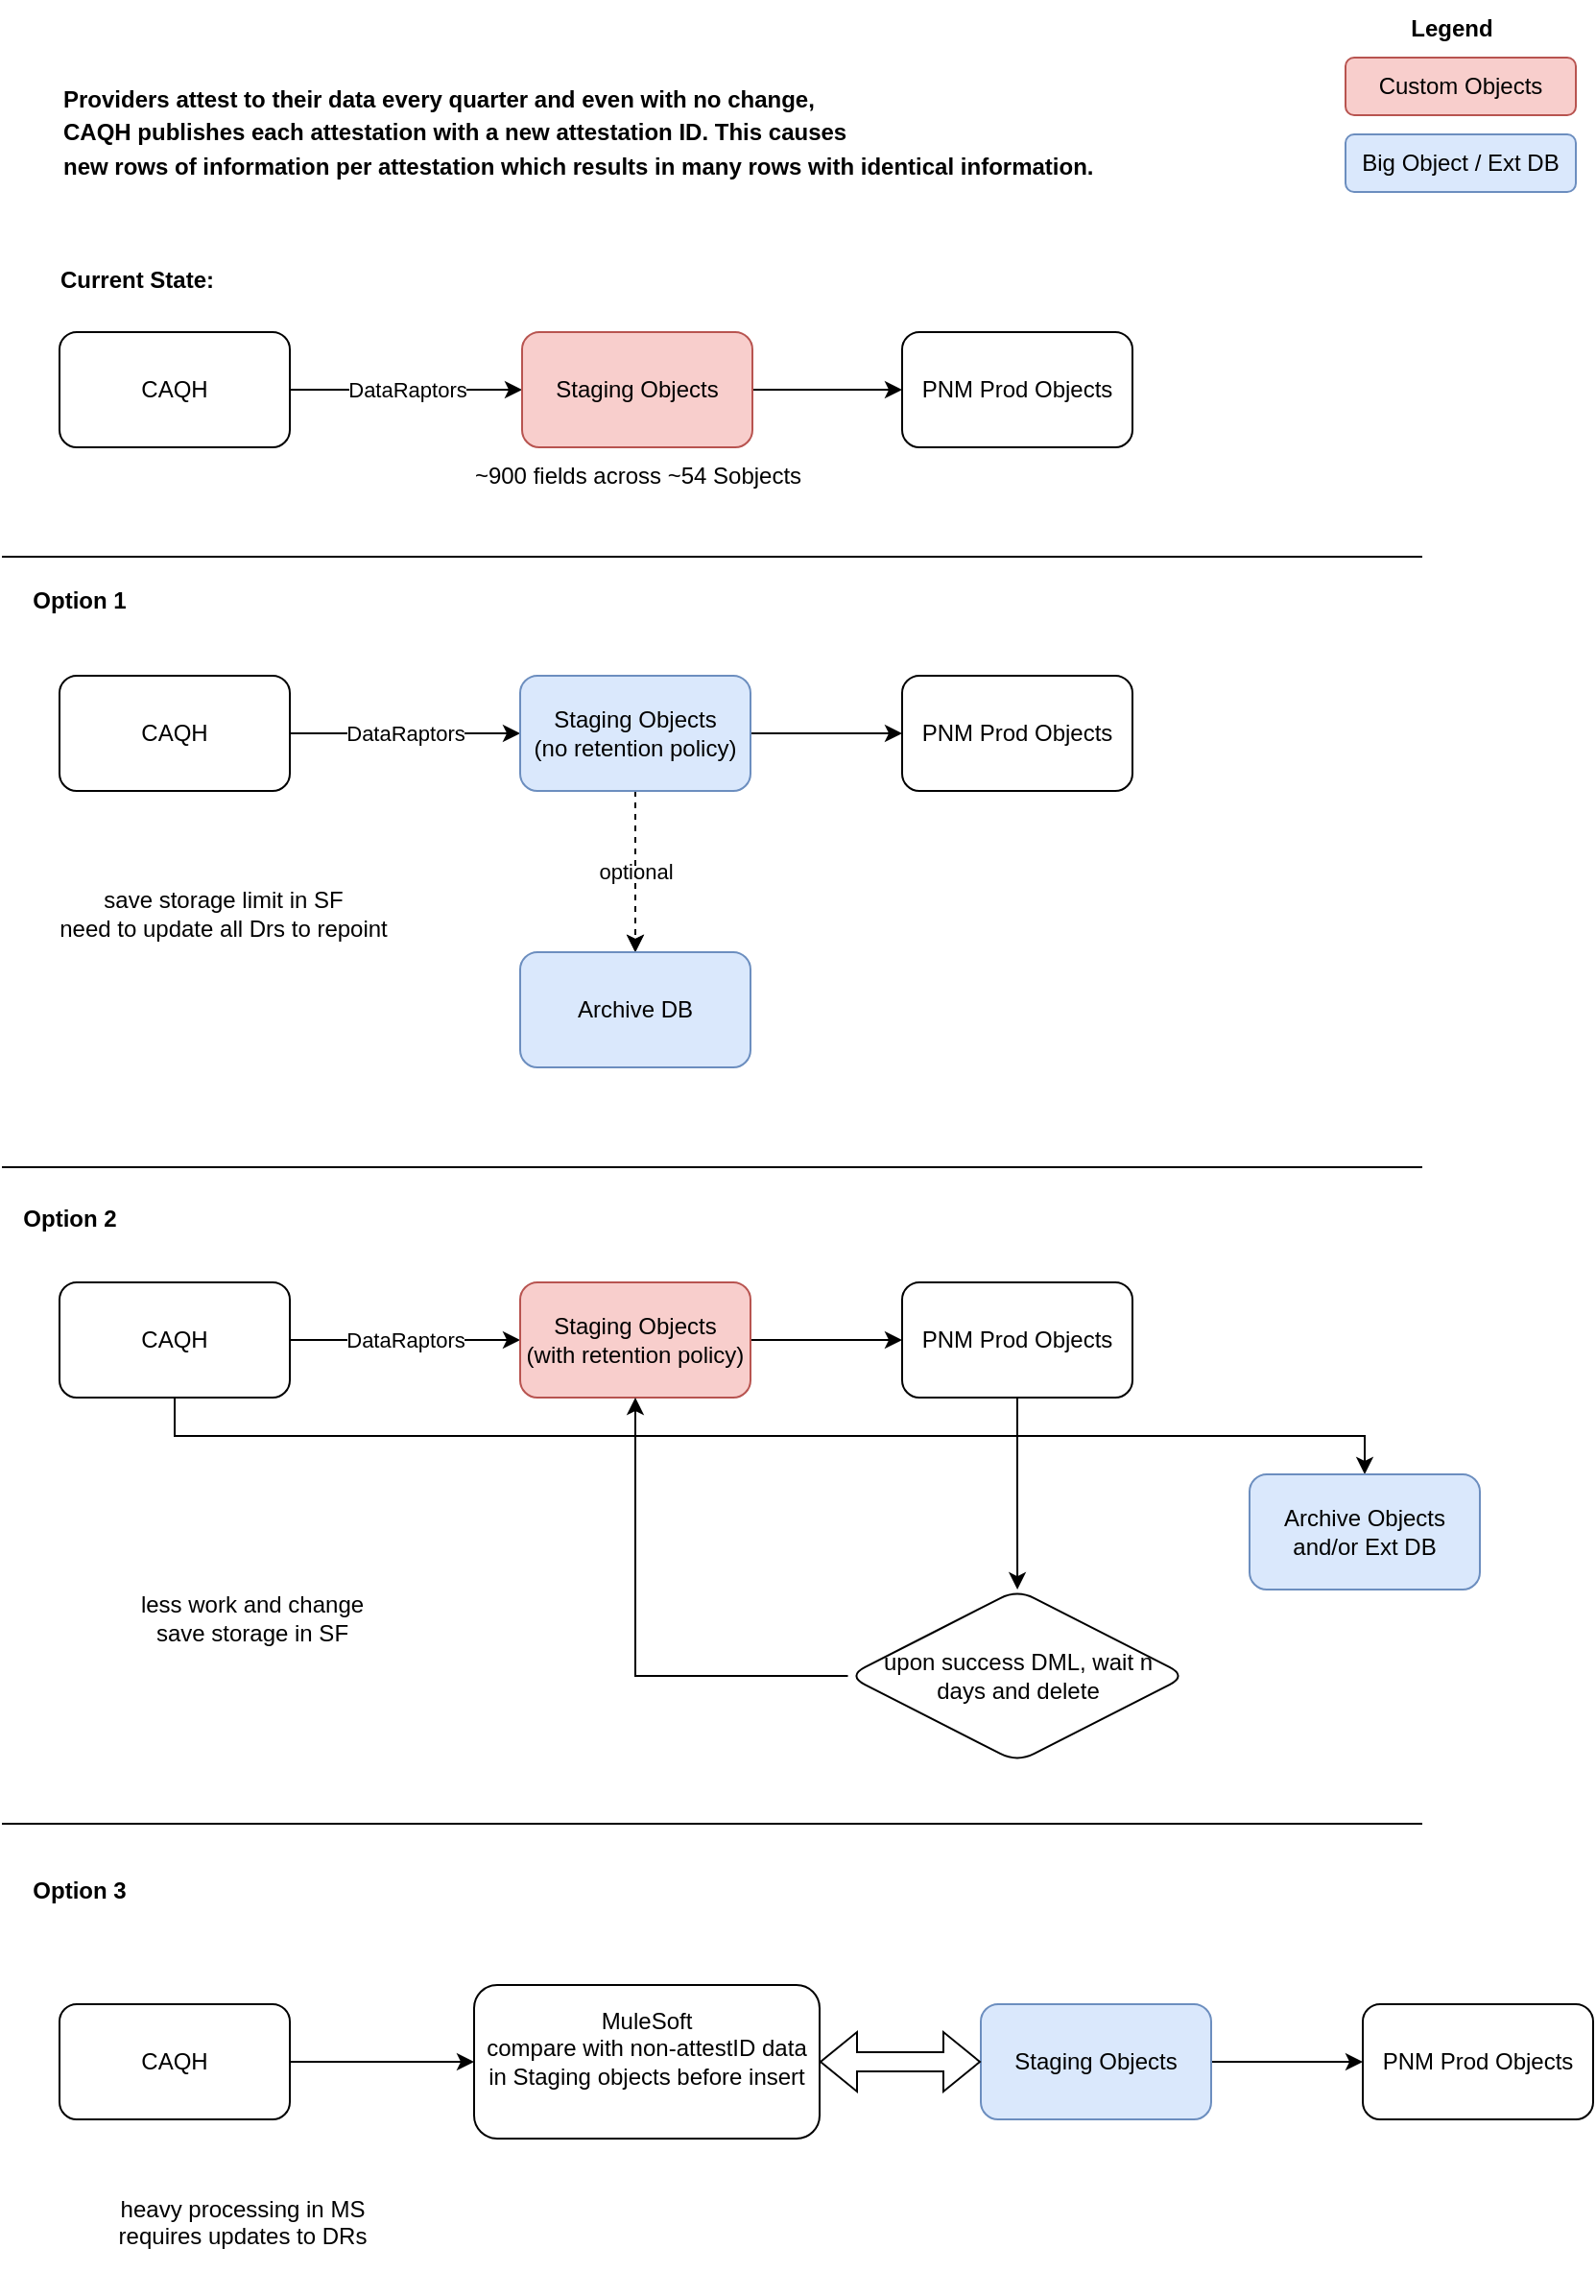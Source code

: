 <mxfile version="24.7.2" type="github">
  <diagram name="Page-1" id="LS8qlfN2t4GBDAO74IhN">
    <mxGraphModel dx="1434" dy="866" grid="1" gridSize="10" guides="1" tooltips="1" connect="1" arrows="1" fold="1" page="1" pageScale="1" pageWidth="850" pageHeight="1100" math="0" shadow="0">
      <root>
        <mxCell id="0" />
        <mxCell id="1" parent="0" />
        <mxCell id="9D3kddcFtgOKqC1xsIAe-3" value="DataRaptors" style="edgeStyle=orthogonalEdgeStyle;rounded=0;orthogonalLoop=1;jettySize=auto;html=1;" parent="1" source="9D3kddcFtgOKqC1xsIAe-1" target="9D3kddcFtgOKqC1xsIAe-2" edge="1">
          <mxGeometry relative="1" as="geometry" />
        </mxCell>
        <mxCell id="9D3kddcFtgOKqC1xsIAe-1" value="CAQH" style="rounded=1;whiteSpace=wrap;html=1;" parent="1" vertex="1">
          <mxGeometry x="40" y="173" width="120" height="60" as="geometry" />
        </mxCell>
        <mxCell id="9D3kddcFtgOKqC1xsIAe-29" style="edgeStyle=orthogonalEdgeStyle;rounded=0;orthogonalLoop=1;jettySize=auto;html=1;exitX=1;exitY=0.5;exitDx=0;exitDy=0;entryX=0;entryY=0.5;entryDx=0;entryDy=0;" parent="1" source="9D3kddcFtgOKqC1xsIAe-2" target="9D3kddcFtgOKqC1xsIAe-4" edge="1">
          <mxGeometry relative="1" as="geometry" />
        </mxCell>
        <mxCell id="9D3kddcFtgOKqC1xsIAe-2" value="Staging Objects" style="whiteSpace=wrap;html=1;rounded=1;fillColor=#f8cecc;strokeColor=#b85450;" parent="1" vertex="1">
          <mxGeometry x="281" y="173" width="120" height="60" as="geometry" />
        </mxCell>
        <mxCell id="9D3kddcFtgOKqC1xsIAe-4" value="PNM Prod Objects" style="whiteSpace=wrap;html=1;rounded=1;" parent="1" vertex="1">
          <mxGeometry x="479" y="173" width="120" height="60" as="geometry" />
        </mxCell>
        <mxCell id="9D3kddcFtgOKqC1xsIAe-8" value="" style="endArrow=none;html=1;rounded=0;" parent="1" edge="1">
          <mxGeometry width="50" height="50" relative="1" as="geometry">
            <mxPoint x="10" y="290" as="sourcePoint" />
            <mxPoint x="750" y="290" as="targetPoint" />
          </mxGeometry>
        </mxCell>
        <mxCell id="9D3kddcFtgOKqC1xsIAe-11" value="DataRaptors" style="edgeStyle=orthogonalEdgeStyle;rounded=0;orthogonalLoop=1;jettySize=auto;html=1;" parent="1" source="9D3kddcFtgOKqC1xsIAe-12" target="9D3kddcFtgOKqC1xsIAe-14" edge="1">
          <mxGeometry relative="1" as="geometry">
            <mxPoint as="offset" />
          </mxGeometry>
        </mxCell>
        <mxCell id="9D3kddcFtgOKqC1xsIAe-12" value="CAQH" style="rounded=1;whiteSpace=wrap;html=1;" parent="1" vertex="1">
          <mxGeometry x="40" y="352" width="120" height="60" as="geometry" />
        </mxCell>
        <mxCell id="9D3kddcFtgOKqC1xsIAe-13" value="" style="edgeStyle=orthogonalEdgeStyle;rounded=0;orthogonalLoop=1;jettySize=auto;html=1;" parent="1" source="9D3kddcFtgOKqC1xsIAe-14" target="9D3kddcFtgOKqC1xsIAe-15" edge="1">
          <mxGeometry relative="1" as="geometry" />
        </mxCell>
        <mxCell id="5-2Y4VL_QeHb5pzCCtch-17" value="optional" style="edgeStyle=orthogonalEdgeStyle;rounded=0;orthogonalLoop=1;jettySize=auto;html=1;entryX=0.5;entryY=0;entryDx=0;entryDy=0;dashed=1;" edge="1" parent="1" source="9D3kddcFtgOKqC1xsIAe-14" target="5-2Y4VL_QeHb5pzCCtch-11">
          <mxGeometry relative="1" as="geometry" />
        </mxCell>
        <mxCell id="5-2Y4VL_QeHb5pzCCtch-12" value="" style="edgeStyle=orthogonalEdgeStyle;rounded=0;orthogonalLoop=1;jettySize=auto;html=1;dashed=1;" edge="1" parent="1" source="9D3kddcFtgOKqC1xsIAe-14" target="5-2Y4VL_QeHb5pzCCtch-11">
          <mxGeometry relative="1" as="geometry" />
        </mxCell>
        <mxCell id="9D3kddcFtgOKqC1xsIAe-14" value="Staging Objects&lt;div&gt;(no retention policy)&lt;/div&gt;" style="whiteSpace=wrap;html=1;rounded=1;fillColor=#dae8fc;strokeColor=#6c8ebf;" parent="1" vertex="1">
          <mxGeometry x="280" y="352" width="120" height="60" as="geometry" />
        </mxCell>
        <mxCell id="9D3kddcFtgOKqC1xsIAe-15" value="PNM Prod Objects" style="whiteSpace=wrap;html=1;rounded=1;" parent="1" vertex="1">
          <mxGeometry x="479" y="352" width="120" height="60" as="geometry" />
        </mxCell>
        <mxCell id="9D3kddcFtgOKqC1xsIAe-16" value="Custom Objects" style="rounded=1;whiteSpace=wrap;html=1;fillColor=#f8cecc;strokeColor=#b85450;" parent="1" vertex="1">
          <mxGeometry x="710" y="30" width="120" height="30" as="geometry" />
        </mxCell>
        <mxCell id="9D3kddcFtgOKqC1xsIAe-17" value="Big Object / Ext DB" style="rounded=1;whiteSpace=wrap;html=1;fillColor=#dae8fc;strokeColor=#6c8ebf;" parent="1" vertex="1">
          <mxGeometry x="710" y="70" width="120" height="30" as="geometry" />
        </mxCell>
        <mxCell id="9D3kddcFtgOKqC1xsIAe-18" value="" style="endArrow=none;html=1;rounded=0;" parent="1" edge="1">
          <mxGeometry width="50" height="50" relative="1" as="geometry">
            <mxPoint x="10" y="608" as="sourcePoint" />
            <mxPoint x="750" y="608" as="targetPoint" />
          </mxGeometry>
        </mxCell>
        <mxCell id="9D3kddcFtgOKqC1xsIAe-19" value="DataRaptors" style="edgeStyle=orthogonalEdgeStyle;rounded=0;orthogonalLoop=1;jettySize=auto;html=1;" parent="1" source="9D3kddcFtgOKqC1xsIAe-20" target="9D3kddcFtgOKqC1xsIAe-22" edge="1">
          <mxGeometry relative="1" as="geometry">
            <mxPoint as="offset" />
          </mxGeometry>
        </mxCell>
        <mxCell id="5-2Y4VL_QeHb5pzCCtch-19" style="edgeStyle=orthogonalEdgeStyle;rounded=0;orthogonalLoop=1;jettySize=auto;html=1;exitX=0.5;exitY=1;exitDx=0;exitDy=0;" edge="1" parent="1" source="9D3kddcFtgOKqC1xsIAe-20" target="9D3kddcFtgOKqC1xsIAe-26">
          <mxGeometry relative="1" as="geometry" />
        </mxCell>
        <mxCell id="9D3kddcFtgOKqC1xsIAe-20" value="CAQH" style="rounded=1;whiteSpace=wrap;html=1;" parent="1" vertex="1">
          <mxGeometry x="40" y="668" width="120" height="60" as="geometry" />
        </mxCell>
        <mxCell id="9D3kddcFtgOKqC1xsIAe-21" value="" style="edgeStyle=orthogonalEdgeStyle;rounded=0;orthogonalLoop=1;jettySize=auto;html=1;" parent="1" source="9D3kddcFtgOKqC1xsIAe-22" target="9D3kddcFtgOKqC1xsIAe-23" edge="1">
          <mxGeometry relative="1" as="geometry" />
        </mxCell>
        <mxCell id="9D3kddcFtgOKqC1xsIAe-22" value="Staging Objects&lt;div&gt;(with retention policy)&lt;/div&gt;" style="whiteSpace=wrap;html=1;rounded=1;fillColor=#f8cecc;strokeColor=#b85450;" parent="1" vertex="1">
          <mxGeometry x="280" y="668" width="120" height="60" as="geometry" />
        </mxCell>
        <mxCell id="9D3kddcFtgOKqC1xsIAe-25" value="" style="edgeStyle=orthogonalEdgeStyle;rounded=0;orthogonalLoop=1;jettySize=auto;html=1;exitX=0.5;exitY=1;exitDx=0;exitDy=0;" parent="1" source="9D3kddcFtgOKqC1xsIAe-23" target="9D3kddcFtgOKqC1xsIAe-24" edge="1">
          <mxGeometry relative="1" as="geometry" />
        </mxCell>
        <mxCell id="9D3kddcFtgOKqC1xsIAe-23" value="PNM Prod Objects" style="whiteSpace=wrap;html=1;rounded=1;" parent="1" vertex="1">
          <mxGeometry x="479" y="668" width="120" height="60" as="geometry" />
        </mxCell>
        <mxCell id="9D3kddcFtgOKqC1xsIAe-28" style="edgeStyle=orthogonalEdgeStyle;rounded=0;orthogonalLoop=1;jettySize=auto;html=1;entryX=0.5;entryY=1;entryDx=0;entryDy=0;" parent="1" source="9D3kddcFtgOKqC1xsIAe-24" target="9D3kddcFtgOKqC1xsIAe-22" edge="1">
          <mxGeometry relative="1" as="geometry" />
        </mxCell>
        <mxCell id="9D3kddcFtgOKqC1xsIAe-24" value="upon success DML, wait n days&amp;nbsp;&lt;span style=&quot;background-color: initial;&quot;&gt;and delete&lt;/span&gt;" style="rhombus;whiteSpace=wrap;html=1;rounded=1;" parent="1" vertex="1">
          <mxGeometry x="450.75" y="828" width="176.5" height="90" as="geometry" />
        </mxCell>
        <mxCell id="9D3kddcFtgOKqC1xsIAe-26" value="Archive Objects and/or Ext DB" style="whiteSpace=wrap;html=1;rounded=1;fillColor=#dae8fc;strokeColor=#6c8ebf;" parent="1" vertex="1">
          <mxGeometry x="660" y="768" width="120" height="60" as="geometry" />
        </mxCell>
        <mxCell id="9D3kddcFtgOKqC1xsIAe-30" value="Current State:" style="text;html=1;align=center;verticalAlign=middle;resizable=0;points=[];autosize=1;strokeColor=none;fillColor=none;fontStyle=1" parent="1" vertex="1">
          <mxGeometry x="30" y="131" width="100" height="30" as="geometry" />
        </mxCell>
        <mxCell id="9D3kddcFtgOKqC1xsIAe-33" value="~900 fields across ~54 Sobjects" style="text;html=1;align=center;verticalAlign=middle;resizable=0;points=[];autosize=1;strokeColor=none;fillColor=none;" parent="1" vertex="1">
          <mxGeometry x="246" y="233" width="190" height="30" as="geometry" />
        </mxCell>
        <mxCell id="5-2Y4VL_QeHb5pzCCtch-8" style="edgeStyle=orthogonalEdgeStyle;rounded=0;orthogonalLoop=1;jettySize=auto;html=1;" edge="1" parent="1" source="5-2Y4VL_QeHb5pzCCtch-3" target="5-2Y4VL_QeHb5pzCCtch-7">
          <mxGeometry relative="1" as="geometry" />
        </mxCell>
        <mxCell id="5-2Y4VL_QeHb5pzCCtch-3" value="CAQH" style="rounded=1;whiteSpace=wrap;html=1;" vertex="1" parent="1">
          <mxGeometry x="40" y="1044" width="120" height="60" as="geometry" />
        </mxCell>
        <mxCell id="5-2Y4VL_QeHb5pzCCtch-4" value="" style="edgeStyle=orthogonalEdgeStyle;rounded=0;orthogonalLoop=1;jettySize=auto;html=1;" edge="1" parent="1" source="5-2Y4VL_QeHb5pzCCtch-5" target="5-2Y4VL_QeHb5pzCCtch-6">
          <mxGeometry relative="1" as="geometry" />
        </mxCell>
        <mxCell id="5-2Y4VL_QeHb5pzCCtch-5" value="Staging Objects" style="whiteSpace=wrap;html=1;rounded=1;fillColor=#dae8fc;strokeColor=#6c8ebf;" vertex="1" parent="1">
          <mxGeometry x="520" y="1044" width="120" height="60" as="geometry" />
        </mxCell>
        <mxCell id="5-2Y4VL_QeHb5pzCCtch-6" value="PNM Prod Objects" style="whiteSpace=wrap;html=1;rounded=1;" vertex="1" parent="1">
          <mxGeometry x="719" y="1044" width="120" height="60" as="geometry" />
        </mxCell>
        <mxCell id="5-2Y4VL_QeHb5pzCCtch-7" value="MuleSoft&lt;div&gt;compare with non-attestID data in Staging objects before insert&lt;/div&gt;&lt;div&gt;&lt;br&gt;&lt;/div&gt;" style="rounded=1;whiteSpace=wrap;html=1;" vertex="1" parent="1">
          <mxGeometry x="256" y="1034" width="180" height="80" as="geometry" />
        </mxCell>
        <mxCell id="5-2Y4VL_QeHb5pzCCtch-10" value="" style="shape=flexArrow;endArrow=classic;startArrow=classic;html=1;rounded=0;exitX=1;exitY=0.5;exitDx=0;exitDy=0;" edge="1" parent="1" source="5-2Y4VL_QeHb5pzCCtch-7" target="5-2Y4VL_QeHb5pzCCtch-5">
          <mxGeometry width="100" height="100" relative="1" as="geometry">
            <mxPoint x="370" y="1164" as="sourcePoint" />
            <mxPoint x="470" y="1064" as="targetPoint" />
          </mxGeometry>
        </mxCell>
        <mxCell id="5-2Y4VL_QeHb5pzCCtch-11" value="Archive DB" style="whiteSpace=wrap;html=1;fillColor=#dae8fc;strokeColor=#6c8ebf;rounded=1;" vertex="1" parent="1">
          <mxGeometry x="280" y="496" width="120" height="60" as="geometry" />
        </mxCell>
        <mxCell id="5-2Y4VL_QeHb5pzCCtch-13" value="Providers attest to their data every quarter and even with no change,&lt;div style=&quot;line-height: 150%;&quot;&gt;&lt;span style=&quot;background-color: initial;&quot;&gt;CAQH publishes each attestation with a new attestation ID. This causes&lt;/span&gt;&lt;/div&gt;&lt;div style=&quot;line-height: 150%;&quot;&gt;&lt;span style=&quot;background-color: initial;&quot;&gt;new rows of information per attestation which results in many rows with identical information.&lt;/span&gt;&lt;/div&gt;" style="text;html=1;align=left;verticalAlign=middle;resizable=0;points=[];autosize=1;strokeColor=none;fillColor=none;fontStyle=1" vertex="1" parent="1">
          <mxGeometry x="40" y="40" width="510" height="60" as="geometry" />
        </mxCell>
        <mxCell id="5-2Y4VL_QeHb5pzCCtch-14" value="save storage limit in SF&lt;div&gt;need to update all Drs to repoint&lt;/div&gt;" style="text;html=1;align=center;verticalAlign=middle;resizable=0;points=[];autosize=1;strokeColor=none;fillColor=none;" vertex="1" parent="1">
          <mxGeometry x="30" y="456" width="190" height="40" as="geometry" />
        </mxCell>
        <mxCell id="5-2Y4VL_QeHb5pzCCtch-15" value="heavy processing in MS&lt;div&gt;requires updates to DRs&lt;/div&gt;&lt;div&gt;&lt;br&gt;&lt;/div&gt;" style="text;html=1;align=center;verticalAlign=middle;resizable=0;points=[];autosize=1;strokeColor=none;fillColor=none;" vertex="1" parent="1">
          <mxGeometry x="60" y="1135" width="150" height="60" as="geometry" />
        </mxCell>
        <mxCell id="5-2Y4VL_QeHb5pzCCtch-16" value="" style="endArrow=none;html=1;rounded=0;" edge="1" parent="1">
          <mxGeometry width="50" height="50" relative="1" as="geometry">
            <mxPoint x="10" y="950" as="sourcePoint" />
            <mxPoint x="750" y="950" as="targetPoint" />
          </mxGeometry>
        </mxCell>
        <mxCell id="5-2Y4VL_QeHb5pzCCtch-18" value="less work and change&lt;div&gt;save storage in SF&lt;/div&gt;" style="text;html=1;align=center;verticalAlign=middle;resizable=0;points=[];autosize=1;strokeColor=none;fillColor=none;" vertex="1" parent="1">
          <mxGeometry x="70" y="823" width="140" height="40" as="geometry" />
        </mxCell>
        <mxCell id="5-2Y4VL_QeHb5pzCCtch-20" value="&lt;b&gt;Legend&lt;/b&gt;" style="text;html=1;align=center;verticalAlign=middle;resizable=0;points=[];autosize=1;strokeColor=none;fillColor=none;" vertex="1" parent="1">
          <mxGeometry x="730" width="70" height="30" as="geometry" />
        </mxCell>
        <mxCell id="5-2Y4VL_QeHb5pzCCtch-22" value="&lt;b&gt;Option 1&lt;/b&gt;" style="text;html=1;align=center;verticalAlign=middle;resizable=0;points=[];autosize=1;strokeColor=none;fillColor=none;" vertex="1" parent="1">
          <mxGeometry x="15" y="298" width="70" height="30" as="geometry" />
        </mxCell>
        <mxCell id="5-2Y4VL_QeHb5pzCCtch-23" value="&lt;b&gt;Option 2&lt;/b&gt;" style="text;html=1;align=center;verticalAlign=middle;resizable=0;points=[];autosize=1;strokeColor=none;fillColor=none;" vertex="1" parent="1">
          <mxGeometry x="10" y="620" width="70" height="30" as="geometry" />
        </mxCell>
        <mxCell id="5-2Y4VL_QeHb5pzCCtch-24" value="&lt;b&gt;Option 3&lt;/b&gt;" style="text;html=1;align=center;verticalAlign=middle;resizable=0;points=[];autosize=1;strokeColor=none;fillColor=none;" vertex="1" parent="1">
          <mxGeometry x="15" y="970" width="70" height="30" as="geometry" />
        </mxCell>
      </root>
    </mxGraphModel>
  </diagram>
</mxfile>
